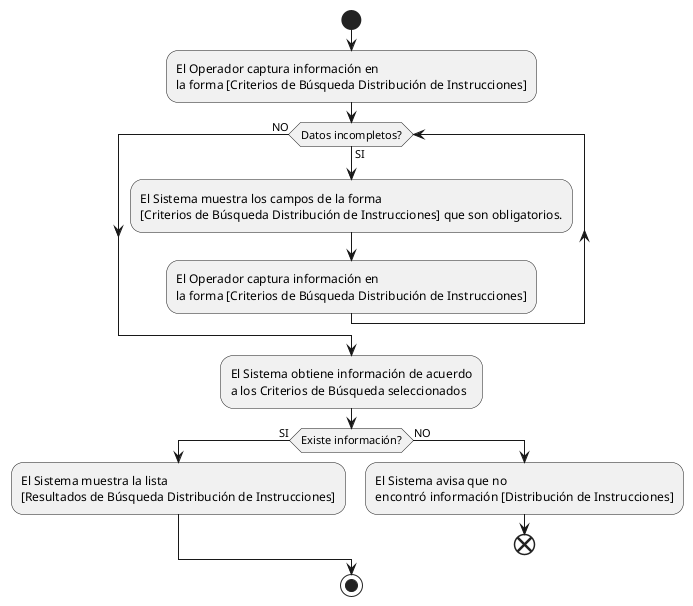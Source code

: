 @startuml
start
:El Operador captura información en 
la forma [Criterios de Búsqueda Distribución de Instrucciones];
while (Datos incompletos?) is (SI)  
	:El Sistema muestra los campos de la forma 
	[Criterios de Búsqueda Distribución de Instrucciones] que son obligatorios.;  
	:El Operador captura información en 
	la forma [Criterios de Búsqueda Distribución de Instrucciones];
endwhile (NO) 
	:El Sistema obtiene información de acuerdo 
	a los Criterios de Búsqueda seleccionados;
	if (Existe información?) then (SI)    
		:El Sistema muestra la lista 
		[Resultados de Búsqueda Distribución de Instrucciones];
	else (NO)    
		:El Sistema avisa que no 
		encontró información [Distribución de Instrucciones];		  
		end  
	endif
stop
@enduml

